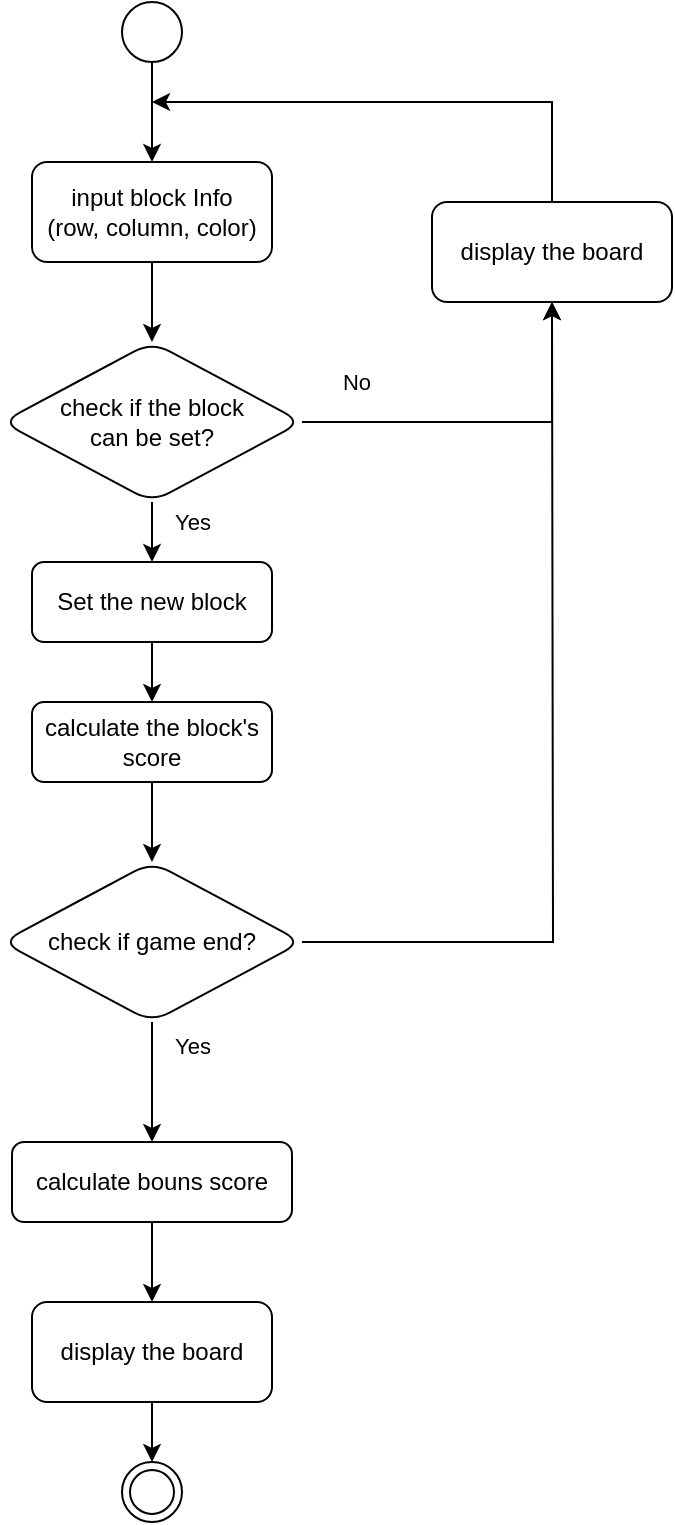 <mxfile version="16.5.3" type="github">
  <diagram id="C5RBs43oDa-KdzZeNtuy" name="Page-1">
    <mxGraphModel dx="1109" dy="693" grid="1" gridSize="10" guides="1" tooltips="1" connect="1" arrows="1" fold="1" page="1" pageScale="1" pageWidth="827" pageHeight="1169" math="0" shadow="0">
      <root>
        <mxCell id="WIyWlLk6GJQsqaUBKTNV-0" />
        <mxCell id="WIyWlLk6GJQsqaUBKTNV-1" parent="WIyWlLk6GJQsqaUBKTNV-0" />
        <mxCell id="55pixW0FuWTkoJQPLTO4-22" value="" style="edgeStyle=orthogonalEdgeStyle;rounded=0;orthogonalLoop=1;jettySize=auto;html=1;entryX=0.5;entryY=0;entryDx=0;entryDy=0;" edge="1" parent="WIyWlLk6GJQsqaUBKTNV-1" source="55pixW0FuWTkoJQPLTO4-23">
          <mxGeometry relative="1" as="geometry">
            <mxPoint x="385" y="330" as="targetPoint" />
          </mxGeometry>
        </mxCell>
        <mxCell id="55pixW0FuWTkoJQPLTO4-23" value="input block Info&lt;br&gt;(row, column, color)" style="rounded=1;whiteSpace=wrap;html=1;" vertex="1" parent="WIyWlLk6GJQsqaUBKTNV-1">
          <mxGeometry x="325" y="240" width="120" height="50" as="geometry" />
        </mxCell>
        <mxCell id="55pixW0FuWTkoJQPLTO4-25" value="No" style="edgeStyle=orthogonalEdgeStyle;rounded=0;orthogonalLoop=1;jettySize=auto;html=1;entryX=0.5;entryY=1;entryDx=0;entryDy=0;exitX=1;exitY=0.5;exitDx=0;exitDy=0;" edge="1" parent="WIyWlLk6GJQsqaUBKTNV-1" source="55pixW0FuWTkoJQPLTO4-66" target="55pixW0FuWTkoJQPLTO4-28">
          <mxGeometry x="-0.714" y="20" relative="1" as="geometry">
            <mxPoint as="offset" />
            <mxPoint x="465" y="370" as="sourcePoint" />
            <mxPoint x="585" y="300" as="targetPoint" />
          </mxGeometry>
        </mxCell>
        <mxCell id="55pixW0FuWTkoJQPLTO4-55" value="" style="edgeStyle=orthogonalEdgeStyle;rounded=0;orthogonalLoop=1;jettySize=auto;html=1;fontSize=11;" edge="1" parent="WIyWlLk6GJQsqaUBKTNV-1" source="55pixW0FuWTkoJQPLTO4-27" target="55pixW0FuWTkoJQPLTO4-54">
          <mxGeometry relative="1" as="geometry" />
        </mxCell>
        <mxCell id="55pixW0FuWTkoJQPLTO4-27" value="Set the new block" style="rounded=1;whiteSpace=wrap;html=1;" vertex="1" parent="WIyWlLk6GJQsqaUBKTNV-1">
          <mxGeometry x="325" y="440" width="120" height="40" as="geometry" />
        </mxCell>
        <mxCell id="55pixW0FuWTkoJQPLTO4-34" style="edgeStyle=orthogonalEdgeStyle;rounded=0;orthogonalLoop=1;jettySize=auto;html=1;fontSize=11;" edge="1" parent="WIyWlLk6GJQsqaUBKTNV-1" source="55pixW0FuWTkoJQPLTO4-28">
          <mxGeometry relative="1" as="geometry">
            <mxPoint x="385" y="210" as="targetPoint" />
            <Array as="points">
              <mxPoint x="585" y="210" />
            </Array>
          </mxGeometry>
        </mxCell>
        <mxCell id="55pixW0FuWTkoJQPLTO4-28" value="display the board" style="rounded=1;whiteSpace=wrap;html=1;" vertex="1" parent="WIyWlLk6GJQsqaUBKTNV-1">
          <mxGeometry x="525" y="260" width="120" height="50" as="geometry" />
        </mxCell>
        <mxCell id="55pixW0FuWTkoJQPLTO4-29" style="edgeStyle=orthogonalEdgeStyle;rounded=0;orthogonalLoop=1;jettySize=auto;html=1;exitX=0.5;exitY=1;exitDx=0;exitDy=0;fontSize=11;" edge="1" parent="WIyWlLk6GJQsqaUBKTNV-1">
          <mxGeometry relative="1" as="geometry">
            <mxPoint x="385" y="410" as="sourcePoint" />
            <mxPoint x="385" y="410" as="targetPoint" />
          </mxGeometry>
        </mxCell>
        <mxCell id="55pixW0FuWTkoJQPLTO4-35" value="" style="edgeStyle=orthogonalEdgeStyle;rounded=0;orthogonalLoop=1;jettySize=auto;html=1;fontSize=11;" edge="1" parent="WIyWlLk6GJQsqaUBKTNV-1" source="55pixW0FuWTkoJQPLTO4-32" target="55pixW0FuWTkoJQPLTO4-23">
          <mxGeometry relative="1" as="geometry" />
        </mxCell>
        <mxCell id="55pixW0FuWTkoJQPLTO4-32" value="" style="verticalLabelPosition=bottom;verticalAlign=top;html=1;shape=mxgraph.flowchart.on-page_reference;fontSize=11;" vertex="1" parent="WIyWlLk6GJQsqaUBKTNV-1">
          <mxGeometry x="370" y="160" width="30" height="30" as="geometry" />
        </mxCell>
        <mxCell id="55pixW0FuWTkoJQPLTO4-57" value="" style="edgeStyle=orthogonalEdgeStyle;rounded=0;orthogonalLoop=1;jettySize=auto;html=1;fontSize=11;" edge="1" parent="WIyWlLk6GJQsqaUBKTNV-1" source="55pixW0FuWTkoJQPLTO4-54" target="55pixW0FuWTkoJQPLTO4-64">
          <mxGeometry relative="1" as="geometry">
            <mxPoint x="385.037" y="580" as="targetPoint" />
          </mxGeometry>
        </mxCell>
        <mxCell id="55pixW0FuWTkoJQPLTO4-54" value="calculate the block&#39;s score" style="whiteSpace=wrap;html=1;rounded=1;" vertex="1" parent="WIyWlLk6GJQsqaUBKTNV-1">
          <mxGeometry x="325" y="510" width="120" height="40" as="geometry" />
        </mxCell>
        <mxCell id="55pixW0FuWTkoJQPLTO4-71" value="Yes" style="edgeStyle=orthogonalEdgeStyle;rounded=0;orthogonalLoop=1;jettySize=auto;html=1;fontSize=11;entryX=0.5;entryY=0;entryDx=0;entryDy=0;" edge="1" parent="WIyWlLk6GJQsqaUBKTNV-1" source="55pixW0FuWTkoJQPLTO4-64" target="55pixW0FuWTkoJQPLTO4-75">
          <mxGeometry x="-0.6" y="20" relative="1" as="geometry">
            <mxPoint x="385" y="720" as="targetPoint" />
            <mxPoint as="offset" />
          </mxGeometry>
        </mxCell>
        <mxCell id="55pixW0FuWTkoJQPLTO4-74" value="" style="edgeStyle=orthogonalEdgeStyle;rounded=0;orthogonalLoop=1;jettySize=auto;html=1;fontSize=11;" edge="1" parent="WIyWlLk6GJQsqaUBKTNV-1" source="55pixW0FuWTkoJQPLTO4-64">
          <mxGeometry relative="1" as="geometry">
            <mxPoint x="585" y="310" as="targetPoint" />
          </mxGeometry>
        </mxCell>
        <mxCell id="55pixW0FuWTkoJQPLTO4-64" value="check if game end?" style="rhombus;whiteSpace=wrap;html=1;rounded=1;" vertex="1" parent="WIyWlLk6GJQsqaUBKTNV-1">
          <mxGeometry x="310" y="590" width="150" height="80" as="geometry" />
        </mxCell>
        <mxCell id="55pixW0FuWTkoJQPLTO4-69" value="Yes" style="edgeStyle=orthogonalEdgeStyle;rounded=0;orthogonalLoop=1;jettySize=auto;html=1;entryX=0.5;entryY=0;entryDx=0;entryDy=0;fontSize=11;" edge="1" parent="WIyWlLk6GJQsqaUBKTNV-1" source="55pixW0FuWTkoJQPLTO4-66" target="55pixW0FuWTkoJQPLTO4-27">
          <mxGeometry x="0.2" y="20" relative="1" as="geometry">
            <mxPoint as="offset" />
          </mxGeometry>
        </mxCell>
        <mxCell id="55pixW0FuWTkoJQPLTO4-66" value="&lt;span&gt;check if the block&lt;/span&gt;&lt;br&gt;&lt;span&gt;can be set?&lt;/span&gt;" style="rhombus;whiteSpace=wrap;html=1;rounded=1;" vertex="1" parent="WIyWlLk6GJQsqaUBKTNV-1">
          <mxGeometry x="310" y="330" width="150" height="80" as="geometry" />
        </mxCell>
        <mxCell id="55pixW0FuWTkoJQPLTO4-72" value="" style="ellipse;shape=doubleEllipse;whiteSpace=wrap;html=1;aspect=fixed;fontSize=11;" vertex="1" parent="WIyWlLk6GJQsqaUBKTNV-1">
          <mxGeometry x="370" y="890" width="30" height="30" as="geometry" />
        </mxCell>
        <mxCell id="55pixW0FuWTkoJQPLTO4-77" value="" style="edgeStyle=orthogonalEdgeStyle;rounded=0;orthogonalLoop=1;jettySize=auto;html=1;fontSize=11;" edge="1" parent="WIyWlLk6GJQsqaUBKTNV-1" source="55pixW0FuWTkoJQPLTO4-75" target="55pixW0FuWTkoJQPLTO4-76">
          <mxGeometry relative="1" as="geometry" />
        </mxCell>
        <mxCell id="55pixW0FuWTkoJQPLTO4-75" value="calculate bouns score" style="whiteSpace=wrap;html=1;rounded=1;" vertex="1" parent="WIyWlLk6GJQsqaUBKTNV-1">
          <mxGeometry x="315" y="730" width="140" height="40" as="geometry" />
        </mxCell>
        <mxCell id="55pixW0FuWTkoJQPLTO4-78" value="" style="edgeStyle=orthogonalEdgeStyle;rounded=0;orthogonalLoop=1;jettySize=auto;html=1;fontSize=11;" edge="1" parent="WIyWlLk6GJQsqaUBKTNV-1" source="55pixW0FuWTkoJQPLTO4-76" target="55pixW0FuWTkoJQPLTO4-72">
          <mxGeometry relative="1" as="geometry" />
        </mxCell>
        <mxCell id="55pixW0FuWTkoJQPLTO4-76" value="display the board" style="rounded=1;whiteSpace=wrap;html=1;" vertex="1" parent="WIyWlLk6GJQsqaUBKTNV-1">
          <mxGeometry x="325" y="810" width="120" height="50" as="geometry" />
        </mxCell>
      </root>
    </mxGraphModel>
  </diagram>
</mxfile>
